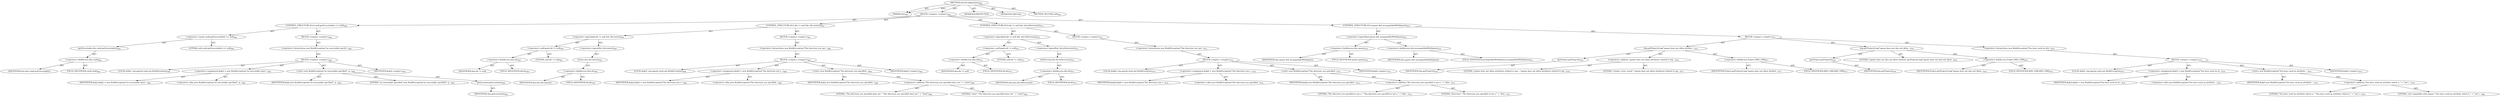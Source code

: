 digraph "checkConfiguration" {  
"111669149722" [label = <(METHOD,checkConfiguration)<SUB>463</SUB>> ]
"115964117003" [label = <(PARAM,this)<SUB>463</SUB>> ]
"25769803820" [label = <(BLOCK,&lt;empty&gt;,&lt;empty&gt;)<SUB>463</SUB>> ]
"47244640273" [label = <(CONTROL_STRUCTURE,IF,if (cmdl.getExecutable() == null))<SUB>464</SUB>> ]
"30064771221" [label = <(&lt;operator&gt;.equals,cmdl.getExecutable() == null)<SUB>464</SUB>> ]
"30064771222" [label = <(getExecutable,this.cmdl.getExecutable())<SUB>464</SUB>> ]
"30064771223" [label = <(&lt;operator&gt;.fieldAccess,this.cmdl)<SUB>464</SUB>> ]
"68719476891" [label = <(IDENTIFIER,this,this.cmdl.getExecutable())> ]
"55834574896" [label = <(FIELD_IDENTIFIER,cmdl,cmdl)<SUB>464</SUB>> ]
"90194313242" [label = <(LITERAL,null,cmdl.getExecutable() == null)<SUB>464</SUB>> ]
"25769803821" [label = <(BLOCK,&lt;empty&gt;,&lt;empty&gt;)<SUB>464</SUB>> ]
"30064771224" [label = <(&lt;operator&gt;.throw,throw new BuildException(&quot;no executable specifi...)<SUB>465</SUB>> ]
"25769803822" [label = <(BLOCK,&lt;empty&gt;,&lt;empty&gt;)<SUB>465</SUB>> ]
"94489280524" [label = <(LOCAL,$obj2: org.apache.tools.ant.BuildException)<SUB>465</SUB>> ]
"30064771225" [label = <(&lt;operator&gt;.assignment,$obj2 = new BuildException(&quot;no executable speci...)<SUB>465</SUB>> ]
"68719476892" [label = <(IDENTIFIER,$obj2,$obj2 = new BuildException(&quot;no executable speci...)<SUB>465</SUB>> ]
"30064771226" [label = <(&lt;operator&gt;.alloc,new BuildException(&quot;no executable specified&quot;, g...)<SUB>465</SUB>> ]
"30064771227" [label = <(&lt;init&gt;,new BuildException(&quot;no executable specified&quot;, g...)<SUB>465</SUB>> ]
"68719476893" [label = <(IDENTIFIER,$obj2,new BuildException(&quot;no executable specified&quot;, g...)<SUB>465</SUB>> ]
"90194313243" [label = <(LITERAL,&quot;no executable specified&quot;,new BuildException(&quot;no executable specified&quot;, g...)<SUB>465</SUB>> ]
"30064771228" [label = <(getLocation,getLocation())<SUB>465</SUB>> ]
"68719476753" [label = <(IDENTIFIER,this,getLocation())<SUB>465</SUB>> ]
"68719476894" [label = <(IDENTIFIER,$obj2,&lt;empty&gt;)<SUB>465</SUB>> ]
"47244640274" [label = <(CONTROL_STRUCTURE,IF,if (dir != null &amp;&amp; !dir.exists()))<SUB>467</SUB>> ]
"30064771229" [label = <(&lt;operator&gt;.logicalAnd,dir != null &amp;&amp; !dir.exists())<SUB>467</SUB>> ]
"30064771230" [label = <(&lt;operator&gt;.notEquals,dir != null)<SUB>467</SUB>> ]
"30064771231" [label = <(&lt;operator&gt;.fieldAccess,this.dir)<SUB>467</SUB>> ]
"68719476895" [label = <(IDENTIFIER,this,dir != null)> ]
"55834574897" [label = <(FIELD_IDENTIFIER,dir,dir)<SUB>467</SUB>> ]
"90194313244" [label = <(LITERAL,null,dir != null)<SUB>467</SUB>> ]
"30064771232" [label = <(&lt;operator&gt;.logicalNot,!dir.exists())<SUB>467</SUB>> ]
"30064771233" [label = <(exists,this.dir.exists())<SUB>467</SUB>> ]
"30064771234" [label = <(&lt;operator&gt;.fieldAccess,this.dir)<SUB>467</SUB>> ]
"68719476896" [label = <(IDENTIFIER,this,this.dir.exists())> ]
"55834574898" [label = <(FIELD_IDENTIFIER,dir,dir)<SUB>467</SUB>> ]
"25769803823" [label = <(BLOCK,&lt;empty&gt;,&lt;empty&gt;)<SUB>467</SUB>> ]
"30064771235" [label = <(&lt;operator&gt;.throw,throw new BuildException(&quot;The directory you spe...)<SUB>468</SUB>> ]
"25769803824" [label = <(BLOCK,&lt;empty&gt;,&lt;empty&gt;)<SUB>468</SUB>> ]
"94489280525" [label = <(LOCAL,$obj3: org.apache.tools.ant.BuildException)<SUB>468</SUB>> ]
"30064771236" [label = <(&lt;operator&gt;.assignment,$obj3 = new BuildException(&quot;The directory you s...)<SUB>468</SUB>> ]
"68719476897" [label = <(IDENTIFIER,$obj3,$obj3 = new BuildException(&quot;The directory you s...)<SUB>468</SUB>> ]
"30064771237" [label = <(&lt;operator&gt;.alloc,new BuildException(&quot;The directory you specified...)<SUB>468</SUB>> ]
"30064771238" [label = <(&lt;init&gt;,new BuildException(&quot;The directory you specified...)<SUB>468</SUB>> ]
"68719476898" [label = <(IDENTIFIER,$obj3,new BuildException(&quot;The directory you specified...)<SUB>468</SUB>> ]
"30064771239" [label = <(&lt;operator&gt;.addition,&quot;The directory you specified does not &quot; + &quot;exist&quot;)<SUB>468</SUB>> ]
"90194313245" [label = <(LITERAL,&quot;The directory you specified does not &quot;,&quot;The directory you specified does not &quot; + &quot;exist&quot;)<SUB>468</SUB>> ]
"90194313246" [label = <(LITERAL,&quot;exist&quot;,&quot;The directory you specified does not &quot; + &quot;exist&quot;)<SUB>469</SUB>> ]
"68719476899" [label = <(IDENTIFIER,$obj3,&lt;empty&gt;)<SUB>468</SUB>> ]
"47244640275" [label = <(CONTROL_STRUCTURE,IF,if (dir != null &amp;&amp; !dir.isDirectory()))<SUB>471</SUB>> ]
"30064771240" [label = <(&lt;operator&gt;.logicalAnd,dir != null &amp;&amp; !dir.isDirectory())<SUB>471</SUB>> ]
"30064771241" [label = <(&lt;operator&gt;.notEquals,dir != null)<SUB>471</SUB>> ]
"30064771242" [label = <(&lt;operator&gt;.fieldAccess,this.dir)<SUB>471</SUB>> ]
"68719476900" [label = <(IDENTIFIER,this,dir != null)> ]
"55834574899" [label = <(FIELD_IDENTIFIER,dir,dir)<SUB>471</SUB>> ]
"90194313247" [label = <(LITERAL,null,dir != null)<SUB>471</SUB>> ]
"30064771243" [label = <(&lt;operator&gt;.logicalNot,!dir.isDirectory())<SUB>471</SUB>> ]
"30064771244" [label = <(isDirectory,this.dir.isDirectory())<SUB>471</SUB>> ]
"30064771245" [label = <(&lt;operator&gt;.fieldAccess,this.dir)<SUB>471</SUB>> ]
"68719476901" [label = <(IDENTIFIER,this,this.dir.isDirectory())> ]
"55834574900" [label = <(FIELD_IDENTIFIER,dir,dir)<SUB>471</SUB>> ]
"25769803825" [label = <(BLOCK,&lt;empty&gt;,&lt;empty&gt;)<SUB>471</SUB>> ]
"30064771246" [label = <(&lt;operator&gt;.throw,throw new BuildException(&quot;The directory you spe...)<SUB>472</SUB>> ]
"25769803826" [label = <(BLOCK,&lt;empty&gt;,&lt;empty&gt;)<SUB>472</SUB>> ]
"94489280526" [label = <(LOCAL,$obj4: org.apache.tools.ant.BuildException)<SUB>472</SUB>> ]
"30064771247" [label = <(&lt;operator&gt;.assignment,$obj4 = new BuildException(&quot;The directory you s...)<SUB>472</SUB>> ]
"68719476902" [label = <(IDENTIFIER,$obj4,$obj4 = new BuildException(&quot;The directory you s...)<SUB>472</SUB>> ]
"30064771248" [label = <(&lt;operator&gt;.alloc,new BuildException(&quot;The directory you specified...)<SUB>472</SUB>> ]
"30064771249" [label = <(&lt;init&gt;,new BuildException(&quot;The directory you specified...)<SUB>472</SUB>> ]
"68719476903" [label = <(IDENTIFIER,$obj4,new BuildException(&quot;The directory you specified...)<SUB>472</SUB>> ]
"30064771250" [label = <(&lt;operator&gt;.addition,&quot;The directory you specified is not a &quot; + &quot;dire...)<SUB>472</SUB>> ]
"90194313248" [label = <(LITERAL,&quot;The directory you specified is not a &quot;,&quot;The directory you specified is not a &quot; + &quot;dire...)<SUB>472</SUB>> ]
"90194313249" [label = <(LITERAL,&quot;directory&quot;,&quot;The directory you specified is not a &quot; + &quot;dire...)<SUB>473</SUB>> ]
"68719476904" [label = <(IDENTIFIER,$obj4,&lt;empty&gt;)<SUB>472</SUB>> ]
"47244640276" [label = <(CONTROL_STRUCTURE,IF,if (spawn &amp;&amp; incompatibleWithSpawn))<SUB>475</SUB>> ]
"30064771251" [label = <(&lt;operator&gt;.logicalAnd,spawn &amp;&amp; incompatibleWithSpawn)<SUB>475</SUB>> ]
"30064771252" [label = <(&lt;operator&gt;.fieldAccess,this.spawn)<SUB>475</SUB>> ]
"68719476905" [label = <(IDENTIFIER,this,spawn &amp;&amp; incompatibleWithSpawn)> ]
"55834574901" [label = <(FIELD_IDENTIFIER,spawn,spawn)<SUB>475</SUB>> ]
"30064771253" [label = <(&lt;operator&gt;.fieldAccess,this.incompatibleWithSpawn)<SUB>475</SUB>> ]
"68719476906" [label = <(IDENTIFIER,this,spawn &amp;&amp; incompatibleWithSpawn)> ]
"55834574902" [label = <(FIELD_IDENTIFIER,incompatibleWithSpawn,incompatibleWithSpawn)<SUB>475</SUB>> ]
"25769803827" [label = <(BLOCK,&lt;empty&gt;,&lt;empty&gt;)<SUB>475</SUB>> ]
"30064771254" [label = <(log,getProject().log(&quot;spawn does not allow attribut...)<SUB>476</SUB>> ]
"30064771255" [label = <(getProject,getProject())<SUB>476</SUB>> ]
"68719476754" [label = <(IDENTIFIER,this,getProject())<SUB>476</SUB>> ]
"30064771256" [label = <(&lt;operator&gt;.addition,&quot;spawn does not allow attributes related to inp...)<SUB>476</SUB>> ]
"90194313250" [label = <(LITERAL,&quot;spawn does not allow attributes related to inp...,&quot;spawn does not allow attributes related to inp...)<SUB>476</SUB>> ]
"90194313251" [label = <(LITERAL,&quot;output, error, result&quot;,&quot;spawn does not allow attributes related to inp...)<SUB>477</SUB>> ]
"30064771257" [label = <(&lt;operator&gt;.fieldAccess,Project.MSG_ERR)<SUB>477</SUB>> ]
"68719476907" [label = <(IDENTIFIER,Project,getProject().log(&quot;spawn does not allow attribut...)<SUB>477</SUB>> ]
"55834574903" [label = <(FIELD_IDENTIFIER,MSG_ERR,MSG_ERR)<SUB>477</SUB>> ]
"30064771258" [label = <(log,getProject().log(&quot;spawn does not also not allow...)<SUB>478</SUB>> ]
"30064771259" [label = <(getProject,getProject())<SUB>478</SUB>> ]
"68719476755" [label = <(IDENTIFIER,this,getProject())<SUB>478</SUB>> ]
"90194313252" [label = <(LITERAL,&quot;spawn does not also not allow timeout&quot;,getProject().log(&quot;spawn does not also not allow...)<SUB>478</SUB>> ]
"30064771260" [label = <(&lt;operator&gt;.fieldAccess,Project.MSG_ERR)<SUB>478</SUB>> ]
"68719476908" [label = <(IDENTIFIER,Project,getProject().log(&quot;spawn does not also not allow...)<SUB>478</SUB>> ]
"55834574904" [label = <(FIELD_IDENTIFIER,MSG_ERR,MSG_ERR)<SUB>478</SUB>> ]
"30064771261" [label = <(&lt;operator&gt;.throw,throw new BuildException(&quot;You have used an attr...)<SUB>479</SUB>> ]
"25769803828" [label = <(BLOCK,&lt;empty&gt;,&lt;empty&gt;)<SUB>479</SUB>> ]
"94489280527" [label = <(LOCAL,$obj5: org.apache.tools.ant.BuildException)<SUB>479</SUB>> ]
"30064771262" [label = <(&lt;operator&gt;.assignment,$obj5 = new BuildException(&quot;You have used an at...)<SUB>479</SUB>> ]
"68719476909" [label = <(IDENTIFIER,$obj5,$obj5 = new BuildException(&quot;You have used an at...)<SUB>479</SUB>> ]
"30064771263" [label = <(&lt;operator&gt;.alloc,new BuildException(&quot;You have used an attribute ...)<SUB>479</SUB>> ]
"30064771264" [label = <(&lt;init&gt;,new BuildException(&quot;You have used an attribute ...)<SUB>479</SUB>> ]
"68719476910" [label = <(IDENTIFIER,$obj5,new BuildException(&quot;You have used an attribute ...)<SUB>479</SUB>> ]
"30064771265" [label = <(&lt;operator&gt;.addition,&quot;You have used an attribute which is &quot; + &quot;not c...)<SUB>479</SUB>> ]
"90194313253" [label = <(LITERAL,&quot;You have used an attribute which is &quot;,&quot;You have used an attribute which is &quot; + &quot;not c...)<SUB>479</SUB>> ]
"90194313254" [label = <(LITERAL,&quot;not compatible with spawn&quot;,&quot;You have used an attribute which is &quot; + &quot;not c...)<SUB>480</SUB>> ]
"68719476911" [label = <(IDENTIFIER,$obj5,&lt;empty&gt;)<SUB>479</SUB>> ]
"133143986243" [label = <(MODIFIER,PROTECTED)> ]
"133143986244" [label = <(MODIFIER,VIRTUAL)> ]
"128849018906" [label = <(METHOD_RETURN,void)<SUB>463</SUB>> ]
  "111669149722" -> "115964117003"  [ label = "AST: "] 
  "111669149722" -> "25769803820"  [ label = "AST: "] 
  "111669149722" -> "133143986243"  [ label = "AST: "] 
  "111669149722" -> "133143986244"  [ label = "AST: "] 
  "111669149722" -> "128849018906"  [ label = "AST: "] 
  "25769803820" -> "47244640273"  [ label = "AST: "] 
  "25769803820" -> "47244640274"  [ label = "AST: "] 
  "25769803820" -> "47244640275"  [ label = "AST: "] 
  "25769803820" -> "47244640276"  [ label = "AST: "] 
  "47244640273" -> "30064771221"  [ label = "AST: "] 
  "47244640273" -> "25769803821"  [ label = "AST: "] 
  "30064771221" -> "30064771222"  [ label = "AST: "] 
  "30064771221" -> "90194313242"  [ label = "AST: "] 
  "30064771222" -> "30064771223"  [ label = "AST: "] 
  "30064771223" -> "68719476891"  [ label = "AST: "] 
  "30064771223" -> "55834574896"  [ label = "AST: "] 
  "25769803821" -> "30064771224"  [ label = "AST: "] 
  "30064771224" -> "25769803822"  [ label = "AST: "] 
  "25769803822" -> "94489280524"  [ label = "AST: "] 
  "25769803822" -> "30064771225"  [ label = "AST: "] 
  "25769803822" -> "30064771227"  [ label = "AST: "] 
  "25769803822" -> "68719476894"  [ label = "AST: "] 
  "30064771225" -> "68719476892"  [ label = "AST: "] 
  "30064771225" -> "30064771226"  [ label = "AST: "] 
  "30064771227" -> "68719476893"  [ label = "AST: "] 
  "30064771227" -> "90194313243"  [ label = "AST: "] 
  "30064771227" -> "30064771228"  [ label = "AST: "] 
  "30064771228" -> "68719476753"  [ label = "AST: "] 
  "47244640274" -> "30064771229"  [ label = "AST: "] 
  "47244640274" -> "25769803823"  [ label = "AST: "] 
  "30064771229" -> "30064771230"  [ label = "AST: "] 
  "30064771229" -> "30064771232"  [ label = "AST: "] 
  "30064771230" -> "30064771231"  [ label = "AST: "] 
  "30064771230" -> "90194313244"  [ label = "AST: "] 
  "30064771231" -> "68719476895"  [ label = "AST: "] 
  "30064771231" -> "55834574897"  [ label = "AST: "] 
  "30064771232" -> "30064771233"  [ label = "AST: "] 
  "30064771233" -> "30064771234"  [ label = "AST: "] 
  "30064771234" -> "68719476896"  [ label = "AST: "] 
  "30064771234" -> "55834574898"  [ label = "AST: "] 
  "25769803823" -> "30064771235"  [ label = "AST: "] 
  "30064771235" -> "25769803824"  [ label = "AST: "] 
  "25769803824" -> "94489280525"  [ label = "AST: "] 
  "25769803824" -> "30064771236"  [ label = "AST: "] 
  "25769803824" -> "30064771238"  [ label = "AST: "] 
  "25769803824" -> "68719476899"  [ label = "AST: "] 
  "30064771236" -> "68719476897"  [ label = "AST: "] 
  "30064771236" -> "30064771237"  [ label = "AST: "] 
  "30064771238" -> "68719476898"  [ label = "AST: "] 
  "30064771238" -> "30064771239"  [ label = "AST: "] 
  "30064771239" -> "90194313245"  [ label = "AST: "] 
  "30064771239" -> "90194313246"  [ label = "AST: "] 
  "47244640275" -> "30064771240"  [ label = "AST: "] 
  "47244640275" -> "25769803825"  [ label = "AST: "] 
  "30064771240" -> "30064771241"  [ label = "AST: "] 
  "30064771240" -> "30064771243"  [ label = "AST: "] 
  "30064771241" -> "30064771242"  [ label = "AST: "] 
  "30064771241" -> "90194313247"  [ label = "AST: "] 
  "30064771242" -> "68719476900"  [ label = "AST: "] 
  "30064771242" -> "55834574899"  [ label = "AST: "] 
  "30064771243" -> "30064771244"  [ label = "AST: "] 
  "30064771244" -> "30064771245"  [ label = "AST: "] 
  "30064771245" -> "68719476901"  [ label = "AST: "] 
  "30064771245" -> "55834574900"  [ label = "AST: "] 
  "25769803825" -> "30064771246"  [ label = "AST: "] 
  "30064771246" -> "25769803826"  [ label = "AST: "] 
  "25769803826" -> "94489280526"  [ label = "AST: "] 
  "25769803826" -> "30064771247"  [ label = "AST: "] 
  "25769803826" -> "30064771249"  [ label = "AST: "] 
  "25769803826" -> "68719476904"  [ label = "AST: "] 
  "30064771247" -> "68719476902"  [ label = "AST: "] 
  "30064771247" -> "30064771248"  [ label = "AST: "] 
  "30064771249" -> "68719476903"  [ label = "AST: "] 
  "30064771249" -> "30064771250"  [ label = "AST: "] 
  "30064771250" -> "90194313248"  [ label = "AST: "] 
  "30064771250" -> "90194313249"  [ label = "AST: "] 
  "47244640276" -> "30064771251"  [ label = "AST: "] 
  "47244640276" -> "25769803827"  [ label = "AST: "] 
  "30064771251" -> "30064771252"  [ label = "AST: "] 
  "30064771251" -> "30064771253"  [ label = "AST: "] 
  "30064771252" -> "68719476905"  [ label = "AST: "] 
  "30064771252" -> "55834574901"  [ label = "AST: "] 
  "30064771253" -> "68719476906"  [ label = "AST: "] 
  "30064771253" -> "55834574902"  [ label = "AST: "] 
  "25769803827" -> "30064771254"  [ label = "AST: "] 
  "25769803827" -> "30064771258"  [ label = "AST: "] 
  "25769803827" -> "30064771261"  [ label = "AST: "] 
  "30064771254" -> "30064771255"  [ label = "AST: "] 
  "30064771254" -> "30064771256"  [ label = "AST: "] 
  "30064771254" -> "30064771257"  [ label = "AST: "] 
  "30064771255" -> "68719476754"  [ label = "AST: "] 
  "30064771256" -> "90194313250"  [ label = "AST: "] 
  "30064771256" -> "90194313251"  [ label = "AST: "] 
  "30064771257" -> "68719476907"  [ label = "AST: "] 
  "30064771257" -> "55834574903"  [ label = "AST: "] 
  "30064771258" -> "30064771259"  [ label = "AST: "] 
  "30064771258" -> "90194313252"  [ label = "AST: "] 
  "30064771258" -> "30064771260"  [ label = "AST: "] 
  "30064771259" -> "68719476755"  [ label = "AST: "] 
  "30064771260" -> "68719476908"  [ label = "AST: "] 
  "30064771260" -> "55834574904"  [ label = "AST: "] 
  "30064771261" -> "25769803828"  [ label = "AST: "] 
  "25769803828" -> "94489280527"  [ label = "AST: "] 
  "25769803828" -> "30064771262"  [ label = "AST: "] 
  "25769803828" -> "30064771264"  [ label = "AST: "] 
  "25769803828" -> "68719476911"  [ label = "AST: "] 
  "30064771262" -> "68719476909"  [ label = "AST: "] 
  "30064771262" -> "30064771263"  [ label = "AST: "] 
  "30064771264" -> "68719476910"  [ label = "AST: "] 
  "30064771264" -> "30064771265"  [ label = "AST: "] 
  "30064771265" -> "90194313253"  [ label = "AST: "] 
  "30064771265" -> "90194313254"  [ label = "AST: "] 
  "111669149722" -> "115964117003"  [ label = "DDG: "] 
}
